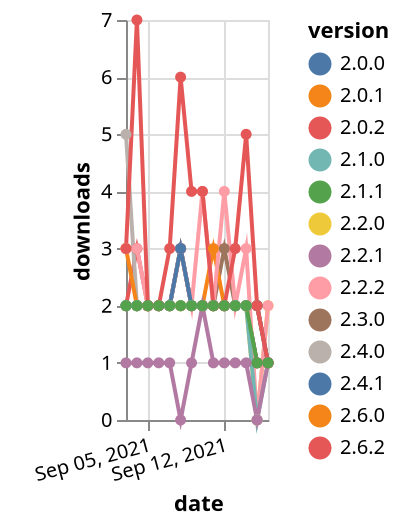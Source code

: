 {"$schema": "https://vega.github.io/schema/vega-lite/v5.json", "description": "A simple bar chart with embedded data.", "data": {"values": [{"date": "2021-09-03", "total": 2312, "delta": 2, "version": "2.0.2"}, {"date": "2021-09-04", "total": 2315, "delta": 3, "version": "2.0.2"}, {"date": "2021-09-05", "total": 2317, "delta": 2, "version": "2.0.2"}, {"date": "2021-09-06", "total": 2319, "delta": 2, "version": "2.0.2"}, {"date": "2021-09-07", "total": 2321, "delta": 2, "version": "2.0.2"}, {"date": "2021-09-08", "total": 2323, "delta": 2, "version": "2.0.2"}, {"date": "2021-09-09", "total": 2325, "delta": 2, "version": "2.0.2"}, {"date": "2021-09-10", "total": 2327, "delta": 2, "version": "2.0.2"}, {"date": "2021-09-11", "total": 2329, "delta": 2, "version": "2.0.2"}, {"date": "2021-09-12", "total": 2331, "delta": 2, "version": "2.0.2"}, {"date": "2021-09-13", "total": 2333, "delta": 2, "version": "2.0.2"}, {"date": "2021-09-14", "total": 2335, "delta": 2, "version": "2.0.2"}, {"date": "2021-09-15", "total": 2336, "delta": 1, "version": "2.0.2"}, {"date": "2021-09-16", "total": 2337, "delta": 1, "version": "2.0.2"}, {"date": "2021-09-03", "total": 1433, "delta": 2, "version": "2.3.0"}, {"date": "2021-09-04", "total": 1435, "delta": 2, "version": "2.3.0"}, {"date": "2021-09-05", "total": 1437, "delta": 2, "version": "2.3.0"}, {"date": "2021-09-06", "total": 1439, "delta": 2, "version": "2.3.0"}, {"date": "2021-09-07", "total": 1441, "delta": 2, "version": "2.3.0"}, {"date": "2021-09-08", "total": 1444, "delta": 3, "version": "2.3.0"}, {"date": "2021-09-09", "total": 1446, "delta": 2, "version": "2.3.0"}, {"date": "2021-09-10", "total": 1448, "delta": 2, "version": "2.3.0"}, {"date": "2021-09-11", "total": 1450, "delta": 2, "version": "2.3.0"}, {"date": "2021-09-12", "total": 1453, "delta": 3, "version": "2.3.0"}, {"date": "2021-09-13", "total": 1455, "delta": 2, "version": "2.3.0"}, {"date": "2021-09-14", "total": 1457, "delta": 2, "version": "2.3.0"}, {"date": "2021-09-15", "total": 1459, "delta": 2, "version": "2.3.0"}, {"date": "2021-09-16", "total": 1460, "delta": 1, "version": "2.3.0"}, {"date": "2021-09-03", "total": 1097, "delta": 5, "version": "2.4.0"}, {"date": "2021-09-04", "total": 1099, "delta": 2, "version": "2.4.0"}, {"date": "2021-09-05", "total": 1101, "delta": 2, "version": "2.4.0"}, {"date": "2021-09-06", "total": 1103, "delta": 2, "version": "2.4.0"}, {"date": "2021-09-07", "total": 1105, "delta": 2, "version": "2.4.0"}, {"date": "2021-09-08", "total": 1108, "delta": 3, "version": "2.4.0"}, {"date": "2021-09-09", "total": 1110, "delta": 2, "version": "2.4.0"}, {"date": "2021-09-10", "total": 1112, "delta": 2, "version": "2.4.0"}, {"date": "2021-09-11", "total": 1114, "delta": 2, "version": "2.4.0"}, {"date": "2021-09-12", "total": 1116, "delta": 2, "version": "2.4.0"}, {"date": "2021-09-13", "total": 1118, "delta": 2, "version": "2.4.0"}, {"date": "2021-09-14", "total": 1120, "delta": 2, "version": "2.4.0"}, {"date": "2021-09-15", "total": 1122, "delta": 2, "version": "2.4.0"}, {"date": "2021-09-16", "total": 1123, "delta": 1, "version": "2.4.0"}, {"date": "2021-09-03", "total": 404, "delta": 3, "version": "2.6.0"}, {"date": "2021-09-04", "total": 406, "delta": 2, "version": "2.6.0"}, {"date": "2021-09-05", "total": 408, "delta": 2, "version": "2.6.0"}, {"date": "2021-09-06", "total": 410, "delta": 2, "version": "2.6.0"}, {"date": "2021-09-07", "total": 412, "delta": 2, "version": "2.6.0"}, {"date": "2021-09-08", "total": 415, "delta": 3, "version": "2.6.0"}, {"date": "2021-09-09", "total": 417, "delta": 2, "version": "2.6.0"}, {"date": "2021-09-10", "total": 419, "delta": 2, "version": "2.6.0"}, {"date": "2021-09-11", "total": 422, "delta": 3, "version": "2.6.0"}, {"date": "2021-09-12", "total": 424, "delta": 2, "version": "2.6.0"}, {"date": "2021-09-13", "total": 426, "delta": 2, "version": "2.6.0"}, {"date": "2021-09-14", "total": 428, "delta": 2, "version": "2.6.0"}, {"date": "2021-09-15", "total": 430, "delta": 2, "version": "2.6.0"}, {"date": "2021-09-16", "total": 431, "delta": 1, "version": "2.6.0"}, {"date": "2021-09-03", "total": 2287, "delta": 2, "version": "2.0.1"}, {"date": "2021-09-04", "total": 2289, "delta": 2, "version": "2.0.1"}, {"date": "2021-09-05", "total": 2291, "delta": 2, "version": "2.0.1"}, {"date": "2021-09-06", "total": 2293, "delta": 2, "version": "2.0.1"}, {"date": "2021-09-07", "total": 2295, "delta": 2, "version": "2.0.1"}, {"date": "2021-09-08", "total": 2297, "delta": 2, "version": "2.0.1"}, {"date": "2021-09-09", "total": 2299, "delta": 2, "version": "2.0.1"}, {"date": "2021-09-10", "total": 2301, "delta": 2, "version": "2.0.1"}, {"date": "2021-09-11", "total": 2303, "delta": 2, "version": "2.0.1"}, {"date": "2021-09-12", "total": 2305, "delta": 2, "version": "2.0.1"}, {"date": "2021-09-13", "total": 2307, "delta": 2, "version": "2.0.1"}, {"date": "2021-09-14", "total": 2309, "delta": 2, "version": "2.0.1"}, {"date": "2021-09-15", "total": 2310, "delta": 1, "version": "2.0.1"}, {"date": "2021-09-16", "total": 2311, "delta": 1, "version": "2.0.1"}, {"date": "2021-09-03", "total": 2389, "delta": 2, "version": "2.0.0"}, {"date": "2021-09-04", "total": 2391, "delta": 2, "version": "2.0.0"}, {"date": "2021-09-05", "total": 2393, "delta": 2, "version": "2.0.0"}, {"date": "2021-09-06", "total": 2395, "delta": 2, "version": "2.0.0"}, {"date": "2021-09-07", "total": 2397, "delta": 2, "version": "2.0.0"}, {"date": "2021-09-08", "total": 2400, "delta": 3, "version": "2.0.0"}, {"date": "2021-09-09", "total": 2402, "delta": 2, "version": "2.0.0"}, {"date": "2021-09-10", "total": 2404, "delta": 2, "version": "2.0.0"}, {"date": "2021-09-11", "total": 2406, "delta": 2, "version": "2.0.0"}, {"date": "2021-09-12", "total": 2408, "delta": 2, "version": "2.0.0"}, {"date": "2021-09-13", "total": 2410, "delta": 2, "version": "2.0.0"}, {"date": "2021-09-14", "total": 2412, "delta": 2, "version": "2.0.0"}, {"date": "2021-09-15", "total": 2413, "delta": 1, "version": "2.0.0"}, {"date": "2021-09-16", "total": 2414, "delta": 1, "version": "2.0.0"}, {"date": "2021-09-03", "total": 2264, "delta": 2, "version": "2.2.0"}, {"date": "2021-09-04", "total": 2266, "delta": 2, "version": "2.2.0"}, {"date": "2021-09-05", "total": 2268, "delta": 2, "version": "2.2.0"}, {"date": "2021-09-06", "total": 2270, "delta": 2, "version": "2.2.0"}, {"date": "2021-09-07", "total": 2272, "delta": 2, "version": "2.2.0"}, {"date": "2021-09-08", "total": 2274, "delta": 2, "version": "2.2.0"}, {"date": "2021-09-09", "total": 2276, "delta": 2, "version": "2.2.0"}, {"date": "2021-09-10", "total": 2278, "delta": 2, "version": "2.2.0"}, {"date": "2021-09-11", "total": 2280, "delta": 2, "version": "2.2.0"}, {"date": "2021-09-12", "total": 2282, "delta": 2, "version": "2.2.0"}, {"date": "2021-09-13", "total": 2284, "delta": 2, "version": "2.2.0"}, {"date": "2021-09-14", "total": 2286, "delta": 2, "version": "2.2.0"}, {"date": "2021-09-15", "total": 2286, "delta": 0, "version": "2.2.0"}, {"date": "2021-09-16", "total": 2288, "delta": 2, "version": "2.2.0"}, {"date": "2021-09-03", "total": 1994, "delta": 3, "version": "2.2.2"}, {"date": "2021-09-04", "total": 1997, "delta": 3, "version": "2.2.2"}, {"date": "2021-09-05", "total": 1999, "delta": 2, "version": "2.2.2"}, {"date": "2021-09-06", "total": 2001, "delta": 2, "version": "2.2.2"}, {"date": "2021-09-07", "total": 2003, "delta": 2, "version": "2.2.2"}, {"date": "2021-09-08", "total": 2006, "delta": 3, "version": "2.2.2"}, {"date": "2021-09-09", "total": 2008, "delta": 2, "version": "2.2.2"}, {"date": "2021-09-10", "total": 2012, "delta": 4, "version": "2.2.2"}, {"date": "2021-09-11", "total": 2014, "delta": 2, "version": "2.2.2"}, {"date": "2021-09-12", "total": 2018, "delta": 4, "version": "2.2.2"}, {"date": "2021-09-13", "total": 2020, "delta": 2, "version": "2.2.2"}, {"date": "2021-09-14", "total": 2023, "delta": 3, "version": "2.2.2"}, {"date": "2021-09-15", "total": 2023, "delta": 0, "version": "2.2.2"}, {"date": "2021-09-16", "total": 2025, "delta": 2, "version": "2.2.2"}, {"date": "2021-09-03", "total": 380, "delta": 2, "version": "2.4.1"}, {"date": "2021-09-04", "total": 382, "delta": 2, "version": "2.4.1"}, {"date": "2021-09-05", "total": 384, "delta": 2, "version": "2.4.1"}, {"date": "2021-09-06", "total": 386, "delta": 2, "version": "2.4.1"}, {"date": "2021-09-07", "total": 388, "delta": 2, "version": "2.4.1"}, {"date": "2021-09-08", "total": 391, "delta": 3, "version": "2.4.1"}, {"date": "2021-09-09", "total": 393, "delta": 2, "version": "2.4.1"}, {"date": "2021-09-10", "total": 395, "delta": 2, "version": "2.4.1"}, {"date": "2021-09-11", "total": 397, "delta": 2, "version": "2.4.1"}, {"date": "2021-09-12", "total": 399, "delta": 2, "version": "2.4.1"}, {"date": "2021-09-13", "total": 401, "delta": 2, "version": "2.4.1"}, {"date": "2021-09-14", "total": 403, "delta": 2, "version": "2.4.1"}, {"date": "2021-09-15", "total": 405, "delta": 2, "version": "2.4.1"}, {"date": "2021-09-16", "total": 406, "delta": 1, "version": "2.4.1"}, {"date": "2021-09-03", "total": 2156, "delta": 2, "version": "2.1.0"}, {"date": "2021-09-04", "total": 2158, "delta": 2, "version": "2.1.0"}, {"date": "2021-09-05", "total": 2160, "delta": 2, "version": "2.1.0"}, {"date": "2021-09-06", "total": 2162, "delta": 2, "version": "2.1.0"}, {"date": "2021-09-07", "total": 2164, "delta": 2, "version": "2.1.0"}, {"date": "2021-09-08", "total": 2166, "delta": 2, "version": "2.1.0"}, {"date": "2021-09-09", "total": 2168, "delta": 2, "version": "2.1.0"}, {"date": "2021-09-10", "total": 2170, "delta": 2, "version": "2.1.0"}, {"date": "2021-09-11", "total": 2172, "delta": 2, "version": "2.1.0"}, {"date": "2021-09-12", "total": 2174, "delta": 2, "version": "2.1.0"}, {"date": "2021-09-13", "total": 2176, "delta": 2, "version": "2.1.0"}, {"date": "2021-09-14", "total": 2178, "delta": 2, "version": "2.1.0"}, {"date": "2021-09-15", "total": 2178, "delta": 0, "version": "2.1.0"}, {"date": "2021-09-16", "total": 2179, "delta": 1, "version": "2.1.0"}, {"date": "2021-09-03", "total": 352, "delta": 1, "version": "2.2.1"}, {"date": "2021-09-04", "total": 353, "delta": 1, "version": "2.2.1"}, {"date": "2021-09-05", "total": 354, "delta": 1, "version": "2.2.1"}, {"date": "2021-09-06", "total": 355, "delta": 1, "version": "2.2.1"}, {"date": "2021-09-07", "total": 356, "delta": 1, "version": "2.2.1"}, {"date": "2021-09-08", "total": 356, "delta": 0, "version": "2.2.1"}, {"date": "2021-09-09", "total": 357, "delta": 1, "version": "2.2.1"}, {"date": "2021-09-10", "total": 359, "delta": 2, "version": "2.2.1"}, {"date": "2021-09-11", "total": 360, "delta": 1, "version": "2.2.1"}, {"date": "2021-09-12", "total": 361, "delta": 1, "version": "2.2.1"}, {"date": "2021-09-13", "total": 362, "delta": 1, "version": "2.2.1"}, {"date": "2021-09-14", "total": 363, "delta": 1, "version": "2.2.1"}, {"date": "2021-09-15", "total": 363, "delta": 0, "version": "2.2.1"}, {"date": "2021-09-16", "total": 364, "delta": 1, "version": "2.2.1"}, {"date": "2021-09-03", "total": 361, "delta": 3, "version": "2.6.2"}, {"date": "2021-09-04", "total": 368, "delta": 7, "version": "2.6.2"}, {"date": "2021-09-05", "total": 370, "delta": 2, "version": "2.6.2"}, {"date": "2021-09-06", "total": 372, "delta": 2, "version": "2.6.2"}, {"date": "2021-09-07", "total": 375, "delta": 3, "version": "2.6.2"}, {"date": "2021-09-08", "total": 381, "delta": 6, "version": "2.6.2"}, {"date": "2021-09-09", "total": 385, "delta": 4, "version": "2.6.2"}, {"date": "2021-09-10", "total": 389, "delta": 4, "version": "2.6.2"}, {"date": "2021-09-11", "total": 391, "delta": 2, "version": "2.6.2"}, {"date": "2021-09-12", "total": 393, "delta": 2, "version": "2.6.2"}, {"date": "2021-09-13", "total": 396, "delta": 3, "version": "2.6.2"}, {"date": "2021-09-14", "total": 401, "delta": 5, "version": "2.6.2"}, {"date": "2021-09-15", "total": 403, "delta": 2, "version": "2.6.2"}, {"date": "2021-09-16", "total": 404, "delta": 1, "version": "2.6.2"}, {"date": "2021-09-03", "total": 2224, "delta": 2, "version": "2.1.1"}, {"date": "2021-09-04", "total": 2226, "delta": 2, "version": "2.1.1"}, {"date": "2021-09-05", "total": 2228, "delta": 2, "version": "2.1.1"}, {"date": "2021-09-06", "total": 2230, "delta": 2, "version": "2.1.1"}, {"date": "2021-09-07", "total": 2232, "delta": 2, "version": "2.1.1"}, {"date": "2021-09-08", "total": 2234, "delta": 2, "version": "2.1.1"}, {"date": "2021-09-09", "total": 2236, "delta": 2, "version": "2.1.1"}, {"date": "2021-09-10", "total": 2238, "delta": 2, "version": "2.1.1"}, {"date": "2021-09-11", "total": 2240, "delta": 2, "version": "2.1.1"}, {"date": "2021-09-12", "total": 2242, "delta": 2, "version": "2.1.1"}, {"date": "2021-09-13", "total": 2244, "delta": 2, "version": "2.1.1"}, {"date": "2021-09-14", "total": 2246, "delta": 2, "version": "2.1.1"}, {"date": "2021-09-15", "total": 2247, "delta": 1, "version": "2.1.1"}, {"date": "2021-09-16", "total": 2248, "delta": 1, "version": "2.1.1"}]}, "width": "container", "mark": {"type": "line", "point": {"filled": true}}, "encoding": {"x": {"field": "date", "type": "temporal", "timeUnit": "yearmonthdate", "title": "date", "axis": {"labelAngle": -15}}, "y": {"field": "delta", "type": "quantitative", "title": "downloads"}, "color": {"field": "version", "type": "nominal"}, "tooltip": {"field": "delta"}}}